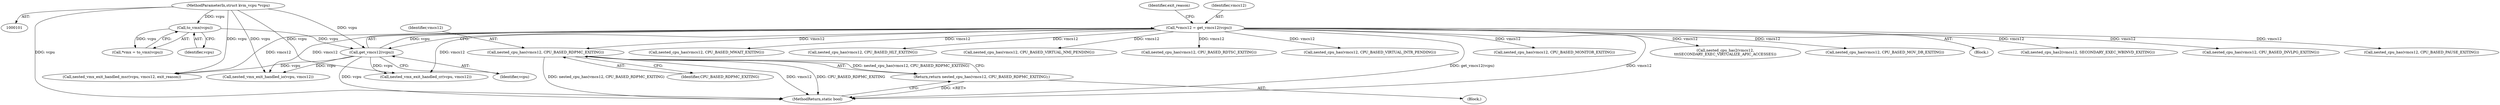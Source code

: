 digraph "0_linux_bfd0a56b90005f8c8a004baf407ad90045c2b11e@pointer" {
"1000209" [label="(Call,nested_cpu_has(vmcs12, CPU_BASED_RDPMC_EXITING))"];
"1000115" [label="(Call,*vmcs12 = get_vmcs12(vcpu))"];
"1000117" [label="(Call,get_vmcs12(vcpu))"];
"1000112" [label="(Call,to_vmx(vcpu))"];
"1000102" [label="(MethodParameterIn,struct kvm_vcpu *vcpu)"];
"1000208" [label="(Return,return nested_cpu_has(vmcs12, CPU_BASED_RDPMC_EXITING);)"];
"1000262" [label="(Call,nested_cpu_has(vmcs12, CPU_BASED_MONITOR_EXITING))"];
"1000282" [label="(Call,nested_cpu_has2(vmcs12,\n\t\t\tSECONDARY_EXEC_VIRTUALIZE_APIC_ACCESSES))"];
"1000110" [label="(Call,*vmx = to_vmx(vcpu))"];
"1000148" [label="(Block,)"];
"1000117" [label="(Call,get_vmcs12(vcpu))"];
"1000116" [label="(Identifier,vmcs12)"];
"1000102" [label="(MethodParameterIn,struct kvm_vcpu *vcpu)"];
"1000237" [label="(Call,nested_cpu_has(vmcs12, CPU_BASED_MOV_DR_EXITING))"];
"1000113" [label="(Identifier,vcpu)"];
"1000112" [label="(Call,to_vmx(vcpu))"];
"1000103" [label="(Block,)"];
"1000298" [label="(Call,nested_cpu_has2(vmcs12, SECONDARY_EXEC_WBINVD_EXITING))"];
"1000121" [label="(Identifier,exit_reason)"];
"1000204" [label="(Call,nested_cpu_has(vmcs12, CPU_BASED_INVLPG_EXITING))"];
"1000210" [label="(Identifier,vmcs12)"];
"1000268" [label="(Call,nested_cpu_has(vmcs12, CPU_BASED_PAUSE_EXITING))"];
"1000307" [label="(MethodReturn,static bool)"];
"1000118" [label="(Identifier,vcpu)"];
"1000242" [label="(Call,nested_vmx_exit_handled_io(vcpu, vmcs12))"];
"1000257" [label="(Call,nested_cpu_has(vmcs12, CPU_BASED_MWAIT_EXITING))"];
"1000196" [label="(Call,nested_cpu_has(vmcs12, CPU_BASED_HLT_EXITING))"];
"1000185" [label="(Call,nested_cpu_has(vmcs12, CPU_BASED_VIRTUAL_NMI_PENDING))"];
"1000209" [label="(Call,nested_cpu_has(vmcs12, CPU_BASED_RDPMC_EXITING))"];
"1000214" [label="(Call,nested_cpu_has(vmcs12, CPU_BASED_RDTSC_EXITING))"];
"1000208" [label="(Return,return nested_cpu_has(vmcs12, CPU_BASED_RDPMC_EXITING);)"];
"1000180" [label="(Call,nested_cpu_has(vmcs12, CPU_BASED_VIRTUAL_INTR_PENDING))"];
"1000232" [label="(Call,nested_vmx_exit_handled_cr(vcpu, vmcs12))"];
"1000211" [label="(Identifier,CPU_BASED_RDPMC_EXITING)"];
"1000248" [label="(Call,nested_vmx_exit_handled_msr(vcpu, vmcs12, exit_reason))"];
"1000115" [label="(Call,*vmcs12 = get_vmcs12(vcpu))"];
"1000209" -> "1000208"  [label="AST: "];
"1000209" -> "1000211"  [label="CFG: "];
"1000210" -> "1000209"  [label="AST: "];
"1000211" -> "1000209"  [label="AST: "];
"1000208" -> "1000209"  [label="CFG: "];
"1000209" -> "1000307"  [label="DDG: nested_cpu_has(vmcs12, CPU_BASED_RDPMC_EXITING)"];
"1000209" -> "1000307"  [label="DDG: vmcs12"];
"1000209" -> "1000307"  [label="DDG: CPU_BASED_RDPMC_EXITING"];
"1000209" -> "1000208"  [label="DDG: nested_cpu_has(vmcs12, CPU_BASED_RDPMC_EXITING)"];
"1000115" -> "1000209"  [label="DDG: vmcs12"];
"1000115" -> "1000103"  [label="AST: "];
"1000115" -> "1000117"  [label="CFG: "];
"1000116" -> "1000115"  [label="AST: "];
"1000117" -> "1000115"  [label="AST: "];
"1000121" -> "1000115"  [label="CFG: "];
"1000115" -> "1000307"  [label="DDG: get_vmcs12(vcpu)"];
"1000115" -> "1000307"  [label="DDG: vmcs12"];
"1000117" -> "1000115"  [label="DDG: vcpu"];
"1000115" -> "1000180"  [label="DDG: vmcs12"];
"1000115" -> "1000185"  [label="DDG: vmcs12"];
"1000115" -> "1000196"  [label="DDG: vmcs12"];
"1000115" -> "1000204"  [label="DDG: vmcs12"];
"1000115" -> "1000214"  [label="DDG: vmcs12"];
"1000115" -> "1000232"  [label="DDG: vmcs12"];
"1000115" -> "1000237"  [label="DDG: vmcs12"];
"1000115" -> "1000242"  [label="DDG: vmcs12"];
"1000115" -> "1000248"  [label="DDG: vmcs12"];
"1000115" -> "1000257"  [label="DDG: vmcs12"];
"1000115" -> "1000262"  [label="DDG: vmcs12"];
"1000115" -> "1000268"  [label="DDG: vmcs12"];
"1000115" -> "1000282"  [label="DDG: vmcs12"];
"1000115" -> "1000298"  [label="DDG: vmcs12"];
"1000117" -> "1000118"  [label="CFG: "];
"1000118" -> "1000117"  [label="AST: "];
"1000117" -> "1000307"  [label="DDG: vcpu"];
"1000112" -> "1000117"  [label="DDG: vcpu"];
"1000102" -> "1000117"  [label="DDG: vcpu"];
"1000117" -> "1000232"  [label="DDG: vcpu"];
"1000117" -> "1000242"  [label="DDG: vcpu"];
"1000117" -> "1000248"  [label="DDG: vcpu"];
"1000112" -> "1000110"  [label="AST: "];
"1000112" -> "1000113"  [label="CFG: "];
"1000113" -> "1000112"  [label="AST: "];
"1000110" -> "1000112"  [label="CFG: "];
"1000112" -> "1000110"  [label="DDG: vcpu"];
"1000102" -> "1000112"  [label="DDG: vcpu"];
"1000102" -> "1000101"  [label="AST: "];
"1000102" -> "1000307"  [label="DDG: vcpu"];
"1000102" -> "1000232"  [label="DDG: vcpu"];
"1000102" -> "1000242"  [label="DDG: vcpu"];
"1000102" -> "1000248"  [label="DDG: vcpu"];
"1000208" -> "1000148"  [label="AST: "];
"1000307" -> "1000208"  [label="CFG: "];
"1000208" -> "1000307"  [label="DDG: <RET>"];
}
